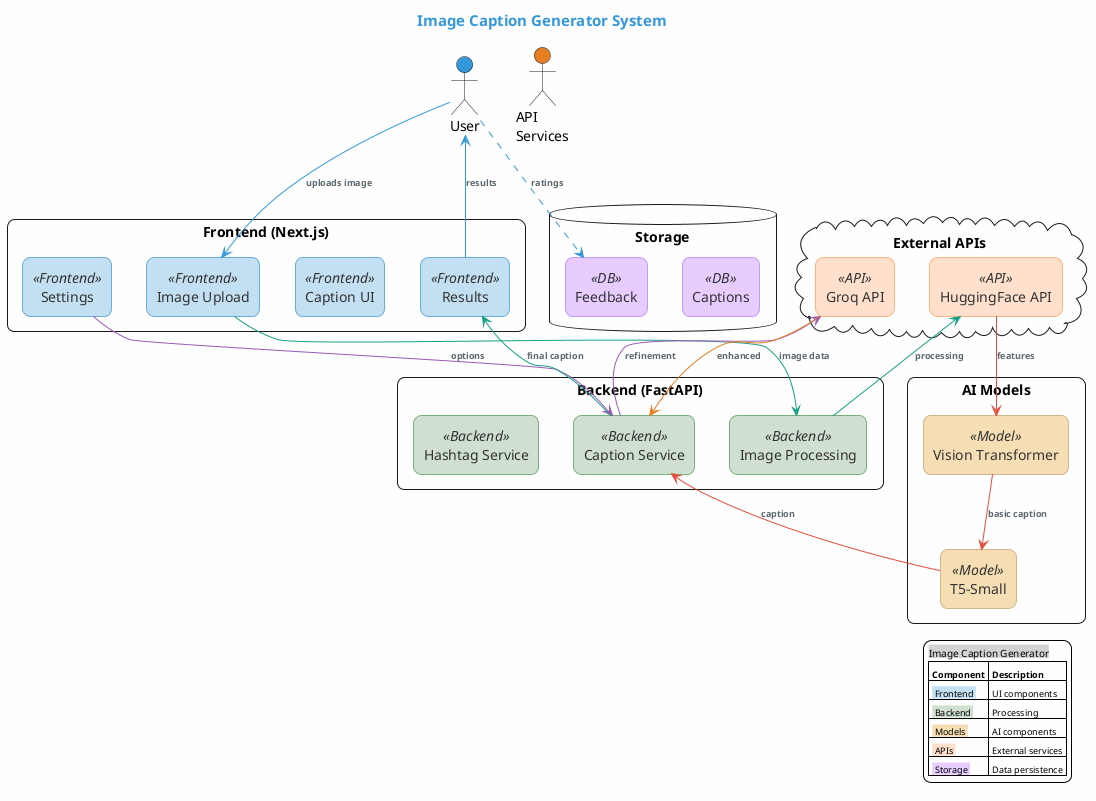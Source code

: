 @startuml System Overview

' PDF page size settings
scale max 800 width
scale max 1100 height
skinparam pageMargin 10
skinparam pageExternalColor white
skinparam pageBorderColor white

skinparam backgroundColor #FEFEFE
skinparam roundCorner 15
skinparam componentStyle rectangle
skinparam handwritten false

' More compact styling
skinparam component {
  BackgroundColor<<Frontend>> #c2e0f2
  BorderColor<<Frontend>> #6aacda
  FontColor<<Frontend>> #333333
  BorderThickness 1
  
  BackgroundColor<<Backend>> #d0e0d0
  BorderColor<<Backend>> #7ab17a
  FontColor<<Backend>> #333333
  BorderThickness 1
  
  BackgroundColor<<Model>> #f5deb3
  BorderColor<<Model>> #d2b48c
  FontColor<<Model>> #333333
  BorderThickness 1
  
  BackgroundColor<<API>> #ffe0cc
  BorderColor<<API>> #ffb380
  FontColor<<API>> #333333
  BorderThickness 1
  
  BackgroundColor<<DB>> #e6ccff
  BorderColor<<DB>> #c299ff
  FontColor<<DB>> #333333
  BorderThickness 1
}

skinparam arrow {
  Color #5D686F
  FontColor #5D686F
  FontSize 10
  Thickness 1
}

' Reduce title size slightly
title <font color=#3498db size=15><b>Image Caption Generator System</b></font>

' Actor placement for better layout
actor "User" as user #3498db
actor "API\nServices" as api #e67e22

' More compact component organization
rectangle "Frontend (Next.js)" as frontend {
  component "Image Upload" as upload <<Frontend>>
  component "Caption UI" as capui <<Frontend>>
  component "Settings" as settings <<Frontend>>
  component "Results" as display <<Frontend>>
}

rectangle "Backend (FastAPI)" as backend {
  component "Image Processing" as imgprocess <<Backend>>
  component "Caption Service" as capservice <<Backend>>
  component "Hashtag Service" as hashservice <<Backend>>
}

rectangle "AI Models" as models {
  component "Vision Transformer" as vit <<Model>>
  component "T5-Small" as t5 <<Model>>
}

cloud "External APIs" as external {
  component "Groq API" as groq <<API>>
  component "HuggingFace API" as hf <<API>>
}

database "Storage" as db {
  component "Captions" as captions <<DB>>
  component "Feedback" as feedback <<DB>>
}

' Relationships with smaller font
user -[#3498db]-> upload : <font size=9><b>uploads image</b></font>
upload -[#16a085]-> imgprocess : <font size=9><b>image data</b></font>
imgprocess -[#16a085]-> hf : <font size=9><b>processing</b></font>
hf -[#e74c3c]-> vit : <font size=9><b>features</b></font>
vit -[#e74c3c]-> t5 : <font size=9><b>basic caption</b></font>
t5 -[#e74c3c]-> capservice : <font size=9><b>caption</b></font>
settings -[#9b59b6]-> capservice : <font size=9><b>options</b></font>
capservice -[#9b59b6]-> groq : <font size=9><b>refinement</b></font>
groq -[#e67e22]-> capservice : <font size=9><b>enhanced</b></font>
capservice -[#16a085]-> display : <font size=9><b>final caption</b></font>
display -[#3498db]-> user : <font size=9><b>results</b></font>
user -[#3498db,dashed]-> feedback : <font size=9><b>ratings</b></font>

' Compact legend
legend right
  <back:lightgrey><font size=10>Image Caption Generator</font></back>
  |= <font size=9>Component</font> |= <font size=9>Description</font> |
  | <back:#c2e0f2><font size=9> Frontend </font></back> | <font size=9>UI components</font> |
  | <back:#d0e0d0><font size=9> Backend </font></back> | <font size=9>Processing</font> |
  | <back:#f5deb3><font size=9> Models </font></back> | <font size=9>AI components</font> |
  | <back:#ffe0cc><font size=9> APIs </font></back> | <font size=9>External services</font> |
  | <back:#e6ccff><font size=9> Storage </font></back> | <font size=9>Data persistence</font> |
endlegend

@enduml